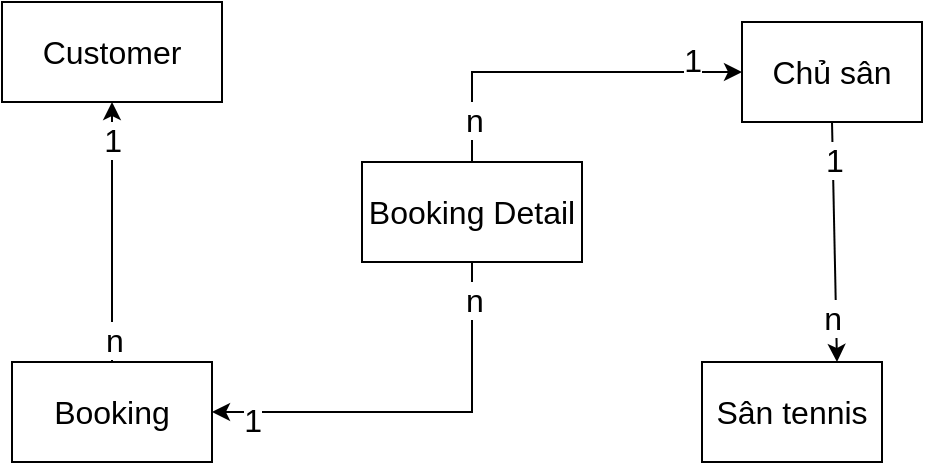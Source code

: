 <mxfile version="18.1.3" type="device" pages="3"><diagram id="C5RBs43oDa-KdzZeNtuy" name="ERD"><mxGraphModel dx="1422" dy="794" grid="1" gridSize="10" guides="1" tooltips="1" connect="1" arrows="1" fold="1" page="1" pageScale="1" pageWidth="827" pageHeight="1169" math="0" shadow="0"><root><mxCell id="WIyWlLk6GJQsqaUBKTNV-0"/><mxCell id="WIyWlLk6GJQsqaUBKTNV-1" parent="WIyWlLk6GJQsqaUBKTNV-0"/><mxCell id="2PuIVnwq2_Kb8rl6RkyV-0" value="Chủ sân" style="rounded=0;whiteSpace=wrap;html=1;fontSize=16;" parent="WIyWlLk6GJQsqaUBKTNV-1" vertex="1"><mxGeometry x="460" y="100" width="90" height="50" as="geometry"/></mxCell><mxCell id="2PuIVnwq2_Kb8rl6RkyV-2" value="Sân tennis" style="rounded=0;whiteSpace=wrap;html=1;fontSize=16;" parent="WIyWlLk6GJQsqaUBKTNV-1" vertex="1"><mxGeometry x="440" y="270" width="90" height="50" as="geometry"/></mxCell><mxCell id="2PuIVnwq2_Kb8rl6RkyV-3" value="Customer" style="rounded=0;whiteSpace=wrap;html=1;fontSize=16;" parent="WIyWlLk6GJQsqaUBKTNV-1" vertex="1"><mxGeometry x="90" y="90" width="110" height="50" as="geometry"/></mxCell><mxCell id="2PuIVnwq2_Kb8rl6RkyV-11" value="" style="endArrow=classic;html=1;rounded=0;fontSize=16;entryX=0.75;entryY=0;entryDx=0;entryDy=0;exitX=0.5;exitY=1;exitDx=0;exitDy=0;" parent="WIyWlLk6GJQsqaUBKTNV-1" source="2PuIVnwq2_Kb8rl6RkyV-0" target="2PuIVnwq2_Kb8rl6RkyV-2" edge="1"><mxGeometry relative="1" as="geometry"><mxPoint x="310" y="390" as="sourcePoint"/><mxPoint x="470" y="390" as="targetPoint"/></mxGeometry></mxCell><mxCell id="2PuIVnwq2_Kb8rl6RkyV-13" value="1" style="edgeLabel;resizable=0;html=1;align=left;verticalAlign=bottom;fontSize=16;" parent="2PuIVnwq2_Kb8rl6RkyV-11" connectable="0" vertex="1"><mxGeometry x="-1" relative="1" as="geometry"><mxPoint x="-5" y="30" as="offset"/></mxGeometry></mxCell><mxCell id="2PuIVnwq2_Kb8rl6RkyV-14" value="n" style="edgeLabel;resizable=0;html=1;align=right;verticalAlign=bottom;fontSize=16;" parent="2PuIVnwq2_Kb8rl6RkyV-11" connectable="0" vertex="1"><mxGeometry x="1" relative="1" as="geometry"><mxPoint x="3" y="-10" as="offset"/></mxGeometry></mxCell><mxCell id="2PuIVnwq2_Kb8rl6RkyV-20" value="Booking" style="rounded=0;whiteSpace=wrap;html=1;fontSize=16;" parent="WIyWlLk6GJQsqaUBKTNV-1" vertex="1"><mxGeometry x="95" y="270" width="100" height="50" as="geometry"/></mxCell><mxCell id="2PuIVnwq2_Kb8rl6RkyV-25" value="" style="endArrow=classic;html=1;rounded=0;fontSize=16;entryX=0.5;entryY=1;entryDx=0;entryDy=0;" parent="WIyWlLk6GJQsqaUBKTNV-1" source="2PuIVnwq2_Kb8rl6RkyV-20" target="2PuIVnwq2_Kb8rl6RkyV-3" edge="1"><mxGeometry relative="1" as="geometry"><mxPoint x="240" y="300" as="sourcePoint"/><mxPoint x="350" y="330" as="targetPoint"/></mxGeometry></mxCell><mxCell id="2PuIVnwq2_Kb8rl6RkyV-26" value="n" style="edgeLabel;resizable=0;html=1;align=left;verticalAlign=bottom;fontSize=16;" parent="2PuIVnwq2_Kb8rl6RkyV-25" connectable="0" vertex="1"><mxGeometry x="-1" relative="1" as="geometry"><mxPoint x="-5" as="offset"/></mxGeometry></mxCell><mxCell id="2PuIVnwq2_Kb8rl6RkyV-27" value="1" style="edgeLabel;resizable=0;html=1;align=right;verticalAlign=bottom;fontSize=16;" parent="2PuIVnwq2_Kb8rl6RkyV-25" connectable="0" vertex="1"><mxGeometry x="1" relative="1" as="geometry"><mxPoint x="5" y="30" as="offset"/></mxGeometry></mxCell><mxCell id="Oa53OJwSREoW2WM3tIyb-10" value="&lt;font style=&quot;font-size: 16px;&quot;&gt;Booking Detail&lt;/font&gt;" style="rounded=0;whiteSpace=wrap;html=1;strokeWidth=1;fontSize=16;" vertex="1" parent="WIyWlLk6GJQsqaUBKTNV-1"><mxGeometry x="270" y="170" width="110" height="50" as="geometry"/></mxCell><mxCell id="Oa53OJwSREoW2WM3tIyb-11" value="" style="endArrow=classic;html=1;rounded=0;fontSize=16;entryX=1;entryY=0.5;entryDx=0;entryDy=0;exitX=0.5;exitY=1;exitDx=0;exitDy=0;edgeStyle=orthogonalEdgeStyle;" edge="1" parent="WIyWlLk6GJQsqaUBKTNV-1" source="Oa53OJwSREoW2WM3tIyb-10" target="2PuIVnwq2_Kb8rl6RkyV-20"><mxGeometry relative="1" as="geometry"><mxPoint x="155" y="280" as="sourcePoint"/><mxPoint x="155" y="150" as="targetPoint"/></mxGeometry></mxCell><mxCell id="Oa53OJwSREoW2WM3tIyb-12" value="n" style="edgeLabel;resizable=0;html=1;align=left;verticalAlign=bottom;fontSize=16;" connectable="0" vertex="1" parent="Oa53OJwSREoW2WM3tIyb-11"><mxGeometry x="-1" relative="1" as="geometry"><mxPoint x="-5" y="30" as="offset"/></mxGeometry></mxCell><mxCell id="Oa53OJwSREoW2WM3tIyb-13" value="1" style="edgeLabel;resizable=0;html=1;align=right;verticalAlign=bottom;fontSize=16;" connectable="0" vertex="1" parent="Oa53OJwSREoW2WM3tIyb-11"><mxGeometry x="1" relative="1" as="geometry"><mxPoint x="25" y="15" as="offset"/></mxGeometry></mxCell><mxCell id="Oa53OJwSREoW2WM3tIyb-14" value="" style="endArrow=classic;html=1;rounded=0;fontSize=16;entryX=0;entryY=0.5;entryDx=0;entryDy=0;exitX=0.5;exitY=0;exitDx=0;exitDy=0;edgeStyle=orthogonalEdgeStyle;" edge="1" parent="WIyWlLk6GJQsqaUBKTNV-1" source="Oa53OJwSREoW2WM3tIyb-10" target="2PuIVnwq2_Kb8rl6RkyV-0"><mxGeometry relative="1" as="geometry"><mxPoint x="390" y="77.5" as="sourcePoint"/><mxPoint x="260" y="152.5" as="targetPoint"/></mxGeometry></mxCell><mxCell id="Oa53OJwSREoW2WM3tIyb-15" value="n" style="edgeLabel;resizable=0;html=1;align=left;verticalAlign=bottom;fontSize=16;" connectable="0" vertex="1" parent="Oa53OJwSREoW2WM3tIyb-14"><mxGeometry x="-1" relative="1" as="geometry"><mxPoint x="-5" y="-10" as="offset"/></mxGeometry></mxCell><mxCell id="Oa53OJwSREoW2WM3tIyb-16" value="1" style="edgeLabel;resizable=0;html=1;align=right;verticalAlign=bottom;fontSize=16;" connectable="0" vertex="1" parent="Oa53OJwSREoW2WM3tIyb-14"><mxGeometry x="1" relative="1" as="geometry"><mxPoint x="-20" y="5" as="offset"/></mxGeometry></mxCell></root></mxGraphModel></diagram><diagram id="2z8vm2CFwaN5a-4MTKaR" name="System Boundary"><mxGraphModel dx="1673" dy="934" grid="1" gridSize="10" guides="1" tooltips="1" connect="1" arrows="1" fold="1" page="1" pageScale="1" pageWidth="827" pageHeight="1169" math="0" shadow="0"><root><mxCell id="0"/><mxCell id="1" parent="0"/><mxCell id="UJW-gBjIxC0FnNtkPzUB-1" value="" style="rounded=0;whiteSpace=wrap;html=1;fontSize=16;" parent="1" vertex="1"><mxGeometry x="120" y="120" width="600" height="760" as="geometry"/></mxCell><mxCell id="UJW-gBjIxC0FnNtkPzUB-2" value="Authenticated" style="shape=umlActor;verticalLabelPosition=bottom;verticalAlign=top;html=1;outlineConnect=0;fontSize=16;" parent="1" vertex="1"><mxGeometry x="50" y="450" width="30" height="60" as="geometry"/></mxCell><mxCell id="UJW-gBjIxC0FnNtkPzUB-3" value="Guest" style="shape=umlActor;verticalLabelPosition=bottom;verticalAlign=top;html=1;outlineConnect=0;fontSize=16;" parent="1" vertex="1"><mxGeometry x="40" y="180" width="30" height="60" as="geometry"/></mxCell><mxCell id="UJW-gBjIxC0FnNtkPzUB-9" value="Tennis court owner" style="shape=umlActor;verticalLabelPosition=bottom;verticalAlign=top;html=1;outlineConnect=0;fontSize=16;" parent="1" vertex="1"><mxGeometry x="790" y="170" width="30" height="60" as="geometry"/></mxCell><mxCell id="UJW-gBjIxC0FnNtkPzUB-10" value="Admin&amp;nbsp;" style="shape=umlActor;verticalLabelPosition=bottom;verticalAlign=top;html=1;outlineConnect=0;fontSize=16;" parent="1" vertex="1"><mxGeometry x="770" y="730" width="30" height="60" as="geometry"/></mxCell><mxCell id="UJW-gBjIxC0FnNtkPzUB-11" value="System handler" style="shape=umlActor;verticalLabelPosition=bottom;verticalAlign=top;html=1;outlineConnect=0;fontSize=16;" parent="1" vertex="1"><mxGeometry x="760" y="400" width="30" height="60" as="geometry"/></mxCell><mxCell id="UJW-gBjIxC0FnNtkPzUB-14" value="" style="endArrow=classic;html=1;rounded=0;fontSize=16;exitX=0.5;exitY=0;exitDx=0;exitDy=0;exitPerimeter=0;" parent="1" source="UJW-gBjIxC0FnNtkPzUB-9" target="UJW-gBjIxC0FnNtkPzUB-2" edge="1"><mxGeometry width="50" height="50" relative="1" as="geometry"><mxPoint x="290" y="430" as="sourcePoint"/><mxPoint x="340" y="380" as="targetPoint"/><Array as="points"><mxPoint x="805" y="50"/><mxPoint x="55" y="50"/><mxPoint x="20" y="50"/><mxPoint x="20" y="150"/><mxPoint x="20" y="380"/><mxPoint x="20" y="440"/></Array></mxGeometry></mxCell><mxCell id="UJW-gBjIxC0FnNtkPzUB-16" value="Login" style="ellipse;whiteSpace=wrap;html=1;fontSize=16;" parent="1" vertex="1"><mxGeometry x="170" y="190" width="100" height="50" as="geometry"/></mxCell><mxCell id="UJW-gBjIxC0FnNtkPzUB-17" value="View list tennis court" style="ellipse;whiteSpace=wrap;html=1;fontSize=16;" parent="1" vertex="1"><mxGeometry x="147.5" y="310" width="130" height="60" as="geometry"/></mxCell><mxCell id="UJW-gBjIxC0FnNtkPzUB-18" value="Register" style="ellipse;whiteSpace=wrap;html=1;fontSize=16;" parent="1" vertex="1"><mxGeometry x="170" y="130" width="110" height="50" as="geometry"/></mxCell><mxCell id="UJW-gBjIxC0FnNtkPzUB-21" value="Logout" style="ellipse;whiteSpace=wrap;html=1;fontSize=16;" parent="1" vertex="1"><mxGeometry x="155" y="390" width="100" height="50" as="geometry"/></mxCell><mxCell id="UJW-gBjIxC0FnNtkPzUB-26" value="Customer" style="shape=umlActor;verticalLabelPosition=bottom;verticalAlign=top;html=1;outlineConnect=0;fontSize=16;" parent="1" vertex="1"><mxGeometry x="50" y="680" width="30" height="60" as="geometry"/></mxCell><mxCell id="UJW-gBjIxC0FnNtkPzUB-27" value="" style="endArrow=classic;html=1;rounded=0;fontSize=16;exitX=0.5;exitY=0;exitDx=0;exitDy=0;exitPerimeter=0;" parent="1" source="UJW-gBjIxC0FnNtkPzUB-26" target="UJW-gBjIxC0FnNtkPzUB-2" edge="1"><mxGeometry width="50" height="50" relative="1" as="geometry"><mxPoint x="460" y="770" as="sourcePoint"/><mxPoint x="510" y="720" as="targetPoint"/></mxGeometry></mxCell><mxCell id="UJW-gBjIxC0FnNtkPzUB-28" value="" style="endArrow=classic;html=1;rounded=0;fontSize=16;exitX=0;exitY=1;exitDx=0;exitDy=0;exitPerimeter=0;entryX=0;entryY=0.333;entryDx=0;entryDy=0;entryPerimeter=0;" parent="1" source="UJW-gBjIxC0FnNtkPzUB-10" target="UJW-gBjIxC0FnNtkPzUB-2" edge="1"><mxGeometry width="50" height="50" relative="1" as="geometry"><mxPoint x="460" y="570" as="sourcePoint"/><mxPoint x="510" y="520" as="targetPoint"/><Array as="points"><mxPoint x="770" y="920"/><mxPoint x="10" y="920"/><mxPoint x="10" y="500"/></Array></mxGeometry></mxCell><mxCell id="UJW-gBjIxC0FnNtkPzUB-29" value="" style="endArrow=classic;html=1;rounded=0;fontSize=16;exitX=0.5;exitY=0;exitDx=0;exitDy=0;exitPerimeter=0;" parent="1" source="UJW-gBjIxC0FnNtkPzUB-2" target="UJW-gBjIxC0FnNtkPzUB-3" edge="1"><mxGeometry width="50" height="50" relative="1" as="geometry"><mxPoint x="460" y="570" as="sourcePoint"/><mxPoint x="510" y="520" as="targetPoint"/></mxGeometry></mxCell><mxCell id="UJW-gBjIxC0FnNtkPzUB-30" value="View profile" style="ellipse;whiteSpace=wrap;html=1;fontSize=16;" parent="1" vertex="1"><mxGeometry x="170" y="460" width="120" height="60" as="geometry"/></mxCell><mxCell id="UJW-gBjIxC0FnNtkPzUB-33" value="Edit profile" style="ellipse;whiteSpace=wrap;html=1;fontSize=16;" parent="1" vertex="1"><mxGeometry x="320" y="460" width="120" height="60" as="geometry"/></mxCell><mxCell id="UJW-gBjIxC0FnNtkPzUB-35" value="" style="endArrow=open;html=1;rounded=0;fontSize=16;entryX=0;entryY=0.5;entryDx=0;entryDy=0;dashed=1;endFill=0;" parent="1" source="UJW-gBjIxC0FnNtkPzUB-30" target="UJW-gBjIxC0FnNtkPzUB-33" edge="1"><mxGeometry width="50" height="50" relative="1" as="geometry"><mxPoint x="460" y="570" as="sourcePoint"/><mxPoint x="510" y="520" as="targetPoint"/></mxGeometry></mxCell><mxCell id="UJW-gBjIxC0FnNtkPzUB-36" value="Booking tennis court" style="ellipse;whiteSpace=wrap;html=1;fontSize=16;" parent="1" vertex="1"><mxGeometry x="140" y="740" width="145" height="60" as="geometry"/></mxCell><mxCell id="UJW-gBjIxC0FnNtkPzUB-38" value="View notifications" style="ellipse;whiteSpace=wrap;html=1;fontSize=16;" parent="1" vertex="1"><mxGeometry x="165" y="530" width="170" height="60" as="geometry"/></mxCell><mxCell id="UJW-gBjIxC0FnNtkPzUB-39" value="View history booking" style="ellipse;whiteSpace=wrap;html=1;fontSize=16;" parent="1" vertex="1"><mxGeometry x="135" y="660" width="160" height="60" as="geometry"/></mxCell><mxCell id="UJW-gBjIxC0FnNtkPzUB-42" value="View booking detail" style="ellipse;whiteSpace=wrap;html=1;fontSize=16;" parent="1" vertex="1"><mxGeometry x="327.5" y="720" width="145" height="60" as="geometry"/></mxCell><mxCell id="UJW-gBjIxC0FnNtkPzUB-44" value="Cancel booking" style="ellipse;whiteSpace=wrap;html=1;fontSize=16;" parent="1" vertex="1"><mxGeometry x="155" y="810" width="145" height="60" as="geometry"/></mxCell><mxCell id="UJW-gBjIxC0FnNtkPzUB-48" value="Send notifications" style="ellipse;whiteSpace=wrap;html=1;fontSize=16;" parent="1" vertex="1"><mxGeometry x="497.5" y="430" width="170" height="60" as="geometry"/></mxCell><mxCell id="UJW-gBjIxC0FnNtkPzUB-49" value="" style="endArrow=none;html=1;rounded=0;fontSize=16;exitX=0;exitY=0.333;exitDx=0;exitDy=0;exitPerimeter=0;entryX=1;entryY=0.5;entryDx=0;entryDy=0;endFill=0;" parent="1" source="UJW-gBjIxC0FnNtkPzUB-11" target="UJW-gBjIxC0FnNtkPzUB-48" edge="1"><mxGeometry width="50" height="50" relative="1" as="geometry"><mxPoint x="460" y="570" as="sourcePoint"/><mxPoint x="510" y="520" as="targetPoint"/></mxGeometry></mxCell><mxCell id="UJW-gBjIxC0FnNtkPzUB-52" value="Add tennis court" style="ellipse;whiteSpace=wrap;html=1;fontSize=16;" parent="1" vertex="1"><mxGeometry x="550" y="130" width="110" height="50" as="geometry"/></mxCell><mxCell id="UJW-gBjIxC0FnNtkPzUB-53" value="Edit tennis court" style="ellipse;whiteSpace=wrap;html=1;fontSize=16;" parent="1" vertex="1"><mxGeometry x="405" y="160" width="110" height="50" as="geometry"/></mxCell><mxCell id="UJW-gBjIxC0FnNtkPzUB-54" value="Search tennis court" style="ellipse;whiteSpace=wrap;html=1;fontSize=16;" parent="1" vertex="1"><mxGeometry x="135" y="250" width="130" height="50" as="geometry"/></mxCell><mxCell id="UJW-gBjIxC0FnNtkPzUB-56" value="Cancel booking" style="ellipse;whiteSpace=wrap;html=1;fontSize=16;" parent="1" vertex="1"><mxGeometry x="320" y="225" width="145" height="60" as="geometry"/></mxCell><mxCell id="UJW-gBjIxC0FnNtkPzUB-57" value="" style="endArrow=none;html=1;rounded=0;fontSize=16;exitX=0;exitY=0.333;exitDx=0;exitDy=0;exitPerimeter=0;entryX=1;entryY=0.5;entryDx=0;entryDy=0;endFill=0;" parent="1" source="UJW-gBjIxC0FnNtkPzUB-9" target="UJW-gBjIxC0FnNtkPzUB-52" edge="1"><mxGeometry width="50" height="50" relative="1" as="geometry"><mxPoint x="460" y="520" as="sourcePoint"/><mxPoint x="510" y="470" as="targetPoint"/></mxGeometry></mxCell><mxCell id="UJW-gBjIxC0FnNtkPzUB-58" value="" style="endArrow=none;html=1;rounded=0;fontSize=16;entryX=1;entryY=0.5;entryDx=0;entryDy=0;endFill=0;" parent="1" target="UJW-gBjIxC0FnNtkPzUB-53" edge="1"><mxGeometry width="50" height="50" relative="1" as="geometry"><mxPoint x="790" y="190" as="sourcePoint"/><mxPoint x="510" y="470" as="targetPoint"/></mxGeometry></mxCell><mxCell id="UJW-gBjIxC0FnNtkPzUB-60" value="View list booking" style="ellipse;whiteSpace=wrap;html=1;fontSize=16;" parent="1" vertex="1"><mxGeometry x="515" y="225" width="110" height="50" as="geometry"/></mxCell><mxCell id="UJW-gBjIxC0FnNtkPzUB-61" value="" style="endArrow=none;html=1;rounded=0;fontSize=16;entryX=1;entryY=0.5;entryDx=0;entryDy=0;endFill=0;" parent="1" target="UJW-gBjIxC0FnNtkPzUB-60" edge="1"><mxGeometry width="50" height="50" relative="1" as="geometry"><mxPoint x="790" y="190" as="sourcePoint"/><mxPoint x="510" y="470" as="targetPoint"/></mxGeometry></mxCell><mxCell id="UJW-gBjIxC0FnNtkPzUB-62" value="" style="endArrow=open;html=1;rounded=0;fontSize=16;exitX=0;exitY=0.5;exitDx=0;exitDy=0;entryX=1;entryY=0.5;entryDx=0;entryDy=0;endFill=0;dashed=1;" parent="1" source="UJW-gBjIxC0FnNtkPzUB-60" target="UJW-gBjIxC0FnNtkPzUB-56" edge="1"><mxGeometry width="50" height="50" relative="1" as="geometry"><mxPoint x="460" y="520" as="sourcePoint"/><mxPoint x="510" y="470" as="targetPoint"/></mxGeometry></mxCell><mxCell id="UJW-gBjIxC0FnNtkPzUB-63" value="View report" style="ellipse;whiteSpace=wrap;html=1;fontSize=16;" parent="1" vertex="1"><mxGeometry x="335" y="310" width="130" height="50" as="geometry"/></mxCell><mxCell id="UJW-gBjIxC0FnNtkPzUB-64" value="" style="endArrow=none;html=1;rounded=0;fontSize=16;entryX=1;entryY=0.5;entryDx=0;entryDy=0;endFill=0;" parent="1" target="UJW-gBjIxC0FnNtkPzUB-63" edge="1"><mxGeometry width="50" height="50" relative="1" as="geometry"><mxPoint x="790" y="190" as="sourcePoint"/><mxPoint x="510" y="470" as="targetPoint"/></mxGeometry></mxCell><mxCell id="UJW-gBjIxC0FnNtkPzUB-65" value="View list user" style="ellipse;whiteSpace=wrap;html=1;fontSize=16;" parent="1" vertex="1"><mxGeometry x="515" y="630" width="145" height="60" as="geometry"/></mxCell><mxCell id="UJW-gBjIxC0FnNtkPzUB-66" value="View list tennis court" style="ellipse;whiteSpace=wrap;html=1;fontSize=16;" parent="1" vertex="1"><mxGeometry x="515" y="320" width="145" height="60" as="geometry"/></mxCell><mxCell id="UJW-gBjIxC0FnNtkPzUB-67" value="" style="endArrow=none;html=1;rounded=0;fontSize=16;entryX=1;entryY=0;entryDx=0;entryDy=0;endFill=0;" parent="1" target="UJW-gBjIxC0FnNtkPzUB-66" edge="1"><mxGeometry width="50" height="50" relative="1" as="geometry"><mxPoint x="790" y="190" as="sourcePoint"/><mxPoint x="475" y="345" as="targetPoint"/></mxGeometry></mxCell><mxCell id="UJW-gBjIxC0FnNtkPzUB-68" value="View list tennis court" style="ellipse;whiteSpace=wrap;html=1;fontSize=16;" parent="1" vertex="1"><mxGeometry x="540" y="720" width="145" height="60" as="geometry"/></mxCell><mxCell id="UJW-gBjIxC0FnNtkPzUB-69" value="" style="endArrow=none;html=1;rounded=0;fontSize=16;exitX=0;exitY=0.333;exitDx=0;exitDy=0;exitPerimeter=0;entryX=1;entryY=0.633;entryDx=0;entryDy=0;entryPerimeter=0;endFill=0;" parent="1" source="UJW-gBjIxC0FnNtkPzUB-10" target="UJW-gBjIxC0FnNtkPzUB-65" edge="1"><mxGeometry width="50" height="50" relative="1" as="geometry"><mxPoint x="460" y="800" as="sourcePoint"/><mxPoint x="510" y="750" as="targetPoint"/></mxGeometry></mxCell><mxCell id="UJW-gBjIxC0FnNtkPzUB-70" value="" style="endArrow=none;html=1;rounded=0;fontSize=16;entryX=0.986;entryY=0.633;entryDx=0;entryDy=0;entryPerimeter=0;endFill=0;" parent="1" target="UJW-gBjIxC0FnNtkPzUB-68" edge="1"><mxGeometry width="50" height="50" relative="1" as="geometry"><mxPoint x="770" y="750" as="sourcePoint"/><mxPoint x="665" y="707.98" as="targetPoint"/></mxGeometry></mxCell><mxCell id="UJW-gBjIxC0FnNtkPzUB-72" value="Ban account" style="ellipse;whiteSpace=wrap;html=1;fontSize=16;" parent="1" vertex="1"><mxGeometry x="500" y="510" width="145" height="60" as="geometry"/></mxCell><mxCell id="UJW-gBjIxC0FnNtkPzUB-74" value="" style="endArrow=open;html=1;rounded=0;fontSize=16;exitX=0.5;exitY=0;exitDx=0;exitDy=0;entryX=0.557;entryY=1.027;entryDx=0;entryDy=0;entryPerimeter=0;endFill=0;dashed=1;" parent="1" source="UJW-gBjIxC0FnNtkPzUB-65" target="UJW-gBjIxC0FnNtkPzUB-72" edge="1"><mxGeometry width="50" height="50" relative="1" as="geometry"><mxPoint x="360" y="510" as="sourcePoint"/><mxPoint x="410" y="460" as="targetPoint"/></mxGeometry></mxCell><mxCell id="UJW-gBjIxC0FnNtkPzUB-75" value="Edit tennis court" style="ellipse;whiteSpace=wrap;html=1;fontSize=16;" parent="1" vertex="1"><mxGeometry x="414" y="810" width="120" height="60" as="geometry"/></mxCell><mxCell id="UJW-gBjIxC0FnNtkPzUB-76" value="Edit account" style="ellipse;whiteSpace=wrap;html=1;fontSize=16;" parent="1" vertex="1"><mxGeometry x="335" y="600" width="120" height="60" as="geometry"/></mxCell><mxCell id="UJW-gBjIxC0FnNtkPzUB-77" value="" style="endArrow=open;html=1;rounded=0;fontSize=16;exitX=0;exitY=0;exitDx=0;exitDy=0;endFill=0;dashed=1;" parent="1" source="UJW-gBjIxC0FnNtkPzUB-65" target="UJW-gBjIxC0FnNtkPzUB-76" edge="1"><mxGeometry width="50" height="50" relative="1" as="geometry"><mxPoint x="360" y="510" as="sourcePoint"/><mxPoint x="410" y="460" as="targetPoint"/></mxGeometry></mxCell><mxCell id="bhuMH98jINKaRVox1JAM-11" value="" style="endArrow=none;endFill=0;endSize=12;html=1;rounded=0;fontSize=16;exitX=1;exitY=0.333;exitDx=0;exitDy=0;exitPerimeter=0;entryX=0;entryY=0.5;entryDx=0;entryDy=0;" edge="1" parent="1" source="UJW-gBjIxC0FnNtkPzUB-2" target="UJW-gBjIxC0FnNtkPzUB-38"><mxGeometry width="160" relative="1" as="geometry"><mxPoint x="70" y="471.21" as="sourcePoint"/><mxPoint x="179.896" y="539.997" as="targetPoint"/></mxGeometry></mxCell><mxCell id="bhuMH98jINKaRVox1JAM-12" value="" style="endArrow=none;endFill=0;endSize=12;html=1;rounded=0;fontSize=16;exitX=1;exitY=0.333;exitDx=0;exitDy=0;exitPerimeter=0;entryX=0;entryY=0.5;entryDx=0;entryDy=0;" edge="1" parent="1" target="UJW-gBjIxC0FnNtkPzUB-30"><mxGeometry width="160" relative="1" as="geometry"><mxPoint x="80" y="470" as="sourcePoint"/><mxPoint x="187.574" y="468.787" as="targetPoint"/></mxGeometry></mxCell><mxCell id="bhuMH98jINKaRVox1JAM-15" value="" style="endArrow=none;endFill=0;endSize=12;html=1;rounded=0;fontSize=16;exitX=1;exitY=0.333;exitDx=0;exitDy=0;exitPerimeter=0;" edge="1" parent="1"><mxGeometry width="160" relative="1" as="geometry"><mxPoint x="70" y="200" as="sourcePoint"/><mxPoint x="170.971" y="210.097" as="targetPoint"/></mxGeometry></mxCell><mxCell id="bhuMH98jINKaRVox1JAM-16" value="" style="endArrow=none;endFill=0;endSize=12;html=1;rounded=0;fontSize=16;exitX=1;exitY=0.333;exitDx=0;exitDy=0;exitPerimeter=0;entryX=0;entryY=0.5;entryDx=0;entryDy=0;" edge="1" parent="1"><mxGeometry width="160" relative="1" as="geometry"><mxPoint x="70" y="200" as="sourcePoint"/><mxPoint x="170" y="155" as="targetPoint"/></mxGeometry></mxCell><mxCell id="bhuMH98jINKaRVox1JAM-17" value="" style="endArrow=none;endFill=0;endSize=12;html=1;rounded=0;fontSize=16;exitX=1;exitY=0.333;exitDx=0;exitDy=0;exitPerimeter=0;entryX=0;entryY=0.5;entryDx=0;entryDy=0;" edge="1" parent="1" source="UJW-gBjIxC0FnNtkPzUB-3" target="UJW-gBjIxC0FnNtkPzUB-54"><mxGeometry width="160" relative="1" as="geometry"><mxPoint x="80" y="210" as="sourcePoint"/><mxPoint x="180.971" y="220.097" as="targetPoint"/></mxGeometry></mxCell><mxCell id="bhuMH98jINKaRVox1JAM-18" value="" style="endArrow=none;endFill=0;endSize=12;html=1;rounded=0;fontSize=16;exitX=1;exitY=0.333;exitDx=0;exitDy=0;exitPerimeter=0;entryX=0;entryY=0.5;entryDx=0;entryDy=0;" edge="1" parent="1" source="UJW-gBjIxC0FnNtkPzUB-3" target="UJW-gBjIxC0FnNtkPzUB-17"><mxGeometry width="160" relative="1" as="geometry"><mxPoint x="80" y="210" as="sourcePoint"/><mxPoint x="145" y="285" as="targetPoint"/></mxGeometry></mxCell><mxCell id="bhuMH98jINKaRVox1JAM-19" value="" style="endArrow=none;endFill=0;endSize=12;html=1;rounded=0;fontSize=16;exitX=1;exitY=0.333;exitDx=0;exitDy=0;exitPerimeter=0;entryX=0;entryY=0.5;entryDx=0;entryDy=0;" edge="1" parent="1" source="UJW-gBjIxC0FnNtkPzUB-26" target="UJW-gBjIxC0FnNtkPzUB-39"><mxGeometry width="160" relative="1" as="geometry"><mxPoint x="90" y="480" as="sourcePoint"/><mxPoint x="180" y="500" as="targetPoint"/></mxGeometry></mxCell><mxCell id="bhuMH98jINKaRVox1JAM-20" value="" style="endArrow=none;endFill=0;endSize=12;html=1;rounded=0;fontSize=16;exitX=1;exitY=0.333;exitDx=0;exitDy=0;exitPerimeter=0;entryX=0;entryY=0.5;entryDx=0;entryDy=0;" edge="1" parent="1" source="UJW-gBjIxC0FnNtkPzUB-26" target="UJW-gBjIxC0FnNtkPzUB-36"><mxGeometry width="160" relative="1" as="geometry"><mxPoint x="90" y="710" as="sourcePoint"/><mxPoint x="145" y="700" as="targetPoint"/></mxGeometry></mxCell><mxCell id="bhuMH98jINKaRVox1JAM-23" value="" style="endArrow=open;html=1;rounded=0;fontSize=16;exitX=0;exitY=1;exitDx=0;exitDy=0;endFill=0;dashed=1;" edge="1" parent="1" source="UJW-gBjIxC0FnNtkPzUB-42" target="UJW-gBjIxC0FnNtkPzUB-44"><mxGeometry width="50" height="50" relative="1" as="geometry"><mxPoint x="546.412" y="648.714" as="sourcePoint"/><mxPoint x="464.617" y="643.383" as="targetPoint"/></mxGeometry></mxCell><mxCell id="bhuMH98jINKaRVox1JAM-24" value="" style="endArrow=open;html=1;rounded=0;fontSize=16;exitX=1;exitY=0.5;exitDx=0;exitDy=0;endFill=0;dashed=1;entryX=0;entryY=0;entryDx=0;entryDy=0;" edge="1" parent="1" source="UJW-gBjIxC0FnNtkPzUB-39" target="UJW-gBjIxC0FnNtkPzUB-42"><mxGeometry width="50" height="50" relative="1" as="geometry"><mxPoint x="358.912" y="781.286" as="sourcePoint"/><mxPoint x="280.487" y="825.842" as="targetPoint"/></mxGeometry></mxCell><mxCell id="bhuMH98jINKaRVox1JAM-25" value="" style="endArrow=open;html=1;rounded=0;fontSize=16;exitX=0;exitY=1;exitDx=0;exitDy=0;endFill=0;dashed=1;entryX=1;entryY=0;entryDx=0;entryDy=0;" edge="1" parent="1" source="UJW-gBjIxC0FnNtkPzUB-68" target="UJW-gBjIxC0FnNtkPzUB-75"><mxGeometry width="50" height="50" relative="1" as="geometry"><mxPoint x="358.912" y="781.286" as="sourcePoint"/><mxPoint x="280.487" y="825.842" as="targetPoint"/></mxGeometry></mxCell></root></mxGraphModel></diagram><diagram id="xUAOEQLRYdGth8CyVpfJ" name="Entity Relationship"><mxGraphModel dx="1422" dy="794" grid="1" gridSize="10" guides="1" tooltips="1" connect="1" arrows="1" fold="1" page="1" pageScale="1" pageWidth="827" pageHeight="1169" math="0" shadow="0"><root><mxCell id="0"/><mxCell id="1" parent="0"/><mxCell id="BHKa18oJLD6kXE6wNdL4-1" value="" style="fontSize=12;html=1;endArrow=ERoneToMany;rounded=0;entryX=0.5;entryY=0;entryDx=0;entryDy=0;exitX=0.5;exitY=1;exitDx=0;exitDy=0;" edge="1" parent="1" source="BHKa18oJLD6kXE6wNdL4-24" target="BHKa18oJLD6kXE6wNdL4-31"><mxGeometry width="100" height="100" relative="1" as="geometry"><mxPoint x="710" y="130" as="sourcePoint"/><mxPoint x="710" y="180" as="targetPoint"/></mxGeometry></mxCell><mxCell id="BHKa18oJLD6kXE6wNdL4-2" value="CourtOwner" style="shape=table;startSize=30;container=1;collapsible=1;childLayout=tableLayout;fixedRows=1;rowLines=0;fontStyle=1;align=center;resizeLast=1;" vertex="1" parent="1"><mxGeometry x="50" y="345" width="180" height="240" as="geometry"/></mxCell><mxCell id="BHKa18oJLD6kXE6wNdL4-3" value="" style="shape=tableRow;horizontal=0;startSize=0;swimlaneHead=0;swimlaneBody=0;fillColor=none;collapsible=0;dropTarget=0;points=[[0,0.5],[1,0.5]];portConstraint=eastwest;top=0;left=0;right=0;bottom=1;" vertex="1" parent="BHKa18oJLD6kXE6wNdL4-2"><mxGeometry y="30" width="180" height="30" as="geometry"/></mxCell><mxCell id="BHKa18oJLD6kXE6wNdL4-4" value="PK" style="shape=partialRectangle;connectable=0;fillColor=none;top=0;left=0;bottom=0;right=0;fontStyle=1;overflow=hidden;" vertex="1" parent="BHKa18oJLD6kXE6wNdL4-3"><mxGeometry width="30" height="30" as="geometry"><mxRectangle width="30" height="30" as="alternateBounds"/></mxGeometry></mxCell><mxCell id="BHKa18oJLD6kXE6wNdL4-5" value="Id" style="shape=partialRectangle;connectable=0;fillColor=none;top=0;left=0;bottom=0;right=0;align=left;spacingLeft=6;fontStyle=5;overflow=hidden;" vertex="1" parent="BHKa18oJLD6kXE6wNdL4-3"><mxGeometry x="30" width="150" height="30" as="geometry"><mxRectangle width="150" height="30" as="alternateBounds"/></mxGeometry></mxCell><mxCell id="BHKa18oJLD6kXE6wNdL4-6" value="" style="shape=tableRow;horizontal=0;startSize=0;swimlaneHead=0;swimlaneBody=0;fillColor=none;collapsible=0;dropTarget=0;points=[[0,0.5],[1,0.5]];portConstraint=eastwest;top=0;left=0;right=0;bottom=0;" vertex="1" parent="BHKa18oJLD6kXE6wNdL4-2"><mxGeometry y="60" width="180" height="30" as="geometry"/></mxCell><mxCell id="BHKa18oJLD6kXE6wNdL4-7" value="" style="shape=partialRectangle;connectable=0;fillColor=none;top=0;left=0;bottom=0;right=0;editable=1;overflow=hidden;" vertex="1" parent="BHKa18oJLD6kXE6wNdL4-6"><mxGeometry width="30" height="30" as="geometry"><mxRectangle width="30" height="30" as="alternateBounds"/></mxGeometry></mxCell><mxCell id="BHKa18oJLD6kXE6wNdL4-8" value="Email" style="shape=partialRectangle;connectable=0;fillColor=none;top=0;left=0;bottom=0;right=0;align=left;spacingLeft=6;overflow=hidden;" vertex="1" parent="BHKa18oJLD6kXE6wNdL4-6"><mxGeometry x="30" width="150" height="30" as="geometry"><mxRectangle width="150" height="30" as="alternateBounds"/></mxGeometry></mxCell><mxCell id="BHKa18oJLD6kXE6wNdL4-9" value="" style="shape=tableRow;horizontal=0;startSize=0;swimlaneHead=0;swimlaneBody=0;fillColor=none;collapsible=0;dropTarget=0;points=[[0,0.5],[1,0.5]];portConstraint=eastwest;top=0;left=0;right=0;bottom=0;" vertex="1" parent="BHKa18oJLD6kXE6wNdL4-2"><mxGeometry y="90" width="180" height="30" as="geometry"/></mxCell><mxCell id="BHKa18oJLD6kXE6wNdL4-10" value="" style="shape=partialRectangle;connectable=0;fillColor=none;top=0;left=0;bottom=0;right=0;editable=1;overflow=hidden;" vertex="1" parent="BHKa18oJLD6kXE6wNdL4-9"><mxGeometry width="30" height="30" as="geometry"><mxRectangle width="30" height="30" as="alternateBounds"/></mxGeometry></mxCell><mxCell id="BHKa18oJLD6kXE6wNdL4-11" value="FullName" style="shape=partialRectangle;connectable=0;fillColor=none;top=0;left=0;bottom=0;right=0;align=left;spacingLeft=6;overflow=hidden;" vertex="1" parent="BHKa18oJLD6kXE6wNdL4-9"><mxGeometry x="30" width="150" height="30" as="geometry"><mxRectangle width="150" height="30" as="alternateBounds"/></mxGeometry></mxCell><mxCell id="BHKa18oJLD6kXE6wNdL4-12" value="" style="shape=tableRow;horizontal=0;startSize=0;swimlaneHead=0;swimlaneBody=0;fillColor=none;collapsible=0;dropTarget=0;points=[[0,0.5],[1,0.5]];portConstraint=eastwest;top=0;left=0;right=0;bottom=0;" vertex="1" parent="BHKa18oJLD6kXE6wNdL4-2"><mxGeometry y="120" width="180" height="30" as="geometry"/></mxCell><mxCell id="BHKa18oJLD6kXE6wNdL4-13" value="" style="shape=partialRectangle;connectable=0;fillColor=none;top=0;left=0;bottom=0;right=0;editable=1;overflow=hidden;" vertex="1" parent="BHKa18oJLD6kXE6wNdL4-12"><mxGeometry width="30" height="30" as="geometry"><mxRectangle width="30" height="30" as="alternateBounds"/></mxGeometry></mxCell><mxCell id="BHKa18oJLD6kXE6wNdL4-14" value="Phone" style="shape=partialRectangle;connectable=0;fillColor=none;top=0;left=0;bottom=0;right=0;align=left;spacingLeft=6;overflow=hidden;" vertex="1" parent="BHKa18oJLD6kXE6wNdL4-12"><mxGeometry x="30" width="150" height="30" as="geometry"><mxRectangle width="150" height="30" as="alternateBounds"/></mxGeometry></mxCell><mxCell id="BHKa18oJLD6kXE6wNdL4-15" value="" style="shape=tableRow;horizontal=0;startSize=0;swimlaneHead=0;swimlaneBody=0;fillColor=none;collapsible=0;dropTarget=0;points=[[0,0.5],[1,0.5]];portConstraint=eastwest;top=0;left=0;right=0;bottom=0;" vertex="1" parent="BHKa18oJLD6kXE6wNdL4-2"><mxGeometry y="150" width="180" height="30" as="geometry"/></mxCell><mxCell id="BHKa18oJLD6kXE6wNdL4-16" value="" style="shape=partialRectangle;connectable=0;fillColor=none;top=0;left=0;bottom=0;right=0;editable=1;overflow=hidden;" vertex="1" parent="BHKa18oJLD6kXE6wNdL4-15"><mxGeometry width="30" height="30" as="geometry"><mxRectangle width="30" height="30" as="alternateBounds"/></mxGeometry></mxCell><mxCell id="BHKa18oJLD6kXE6wNdL4-17" value="Dob" style="shape=partialRectangle;connectable=0;fillColor=none;top=0;left=0;bottom=0;right=0;align=left;spacingLeft=6;overflow=hidden;" vertex="1" parent="BHKa18oJLD6kXE6wNdL4-15"><mxGeometry x="30" width="150" height="30" as="geometry"><mxRectangle width="150" height="30" as="alternateBounds"/></mxGeometry></mxCell><mxCell id="BHKa18oJLD6kXE6wNdL4-18" value="" style="shape=tableRow;horizontal=0;startSize=0;swimlaneHead=0;swimlaneBody=0;fillColor=none;collapsible=0;dropTarget=0;points=[[0,0.5],[1,0.5]];portConstraint=eastwest;top=0;left=0;right=0;bottom=0;" vertex="1" parent="BHKa18oJLD6kXE6wNdL4-2"><mxGeometry y="180" width="180" height="30" as="geometry"/></mxCell><mxCell id="BHKa18oJLD6kXE6wNdL4-19" value="" style="shape=partialRectangle;connectable=0;fillColor=none;top=0;left=0;bottom=0;right=0;editable=1;overflow=hidden;" vertex="1" parent="BHKa18oJLD6kXE6wNdL4-18"><mxGeometry width="30" height="30" as="geometry"><mxRectangle width="30" height="30" as="alternateBounds"/></mxGeometry></mxCell><mxCell id="BHKa18oJLD6kXE6wNdL4-20" value="Gender" style="shape=partialRectangle;connectable=0;fillColor=none;top=0;left=0;bottom=0;right=0;align=left;spacingLeft=6;overflow=hidden;" vertex="1" parent="BHKa18oJLD6kXE6wNdL4-18"><mxGeometry x="30" width="150" height="30" as="geometry"><mxRectangle width="150" height="30" as="alternateBounds"/></mxGeometry></mxCell><mxCell id="BHKa18oJLD6kXE6wNdL4-21" value="" style="shape=tableRow;horizontal=0;startSize=0;swimlaneHead=0;swimlaneBody=0;fillColor=none;collapsible=0;dropTarget=0;points=[[0,0.5],[1,0.5]];portConstraint=eastwest;top=0;left=0;right=0;bottom=0;" vertex="1" parent="BHKa18oJLD6kXE6wNdL4-2"><mxGeometry y="210" width="180" height="30" as="geometry"/></mxCell><mxCell id="BHKa18oJLD6kXE6wNdL4-22" value="" style="shape=partialRectangle;connectable=0;fillColor=none;top=0;left=0;bottom=0;right=0;editable=1;overflow=hidden;" vertex="1" parent="BHKa18oJLD6kXE6wNdL4-21"><mxGeometry width="30" height="30" as="geometry"><mxRectangle width="30" height="30" as="alternateBounds"/></mxGeometry></mxCell><mxCell id="BHKa18oJLD6kXE6wNdL4-23" value="Address" style="shape=partialRectangle;connectable=0;fillColor=none;top=0;left=0;bottom=0;right=0;align=left;spacingLeft=6;overflow=hidden;" vertex="1" parent="BHKa18oJLD6kXE6wNdL4-21"><mxGeometry x="30" width="150" height="30" as="geometry"><mxRectangle width="150" height="30" as="alternateBounds"/></mxGeometry></mxCell><mxCell id="BHKa18oJLD6kXE6wNdL4-24" value="Role" style="shape=table;startSize=30;container=1;collapsible=1;childLayout=tableLayout;fixedRows=1;rowLines=0;fontStyle=1;align=center;resizeLast=1;" vertex="1" parent="1"><mxGeometry x="620" y="15" width="180" height="95" as="geometry"/></mxCell><mxCell id="BHKa18oJLD6kXE6wNdL4-25" value="" style="shape=tableRow;horizontal=0;startSize=0;swimlaneHead=0;swimlaneBody=0;fillColor=none;collapsible=0;dropTarget=0;points=[[0,0.5],[1,0.5]];portConstraint=eastwest;top=0;left=0;right=0;bottom=1;" vertex="1" parent="BHKa18oJLD6kXE6wNdL4-24"><mxGeometry y="30" width="180" height="30" as="geometry"/></mxCell><mxCell id="BHKa18oJLD6kXE6wNdL4-26" value="PK" style="shape=partialRectangle;connectable=0;fillColor=none;top=0;left=0;bottom=0;right=0;fontStyle=1;overflow=hidden;" vertex="1" parent="BHKa18oJLD6kXE6wNdL4-25"><mxGeometry width="30" height="30" as="geometry"><mxRectangle width="30" height="30" as="alternateBounds"/></mxGeometry></mxCell><mxCell id="BHKa18oJLD6kXE6wNdL4-27" value="Id" style="shape=partialRectangle;connectable=0;fillColor=none;top=0;left=0;bottom=0;right=0;align=left;spacingLeft=6;fontStyle=5;overflow=hidden;" vertex="1" parent="BHKa18oJLD6kXE6wNdL4-25"><mxGeometry x="30" width="150" height="30" as="geometry"><mxRectangle width="150" height="30" as="alternateBounds"/></mxGeometry></mxCell><mxCell id="BHKa18oJLD6kXE6wNdL4-28" value="" style="shape=tableRow;horizontal=0;startSize=0;swimlaneHead=0;swimlaneBody=0;fillColor=none;collapsible=0;dropTarget=0;points=[[0,0.5],[1,0.5]];portConstraint=eastwest;top=0;left=0;right=0;bottom=0;" vertex="1" parent="BHKa18oJLD6kXE6wNdL4-24"><mxGeometry y="60" width="180" height="30" as="geometry"/></mxCell><mxCell id="BHKa18oJLD6kXE6wNdL4-29" value="" style="shape=partialRectangle;connectable=0;fillColor=none;top=0;left=0;bottom=0;right=0;editable=1;overflow=hidden;" vertex="1" parent="BHKa18oJLD6kXE6wNdL4-28"><mxGeometry width="30" height="30" as="geometry"><mxRectangle width="30" height="30" as="alternateBounds"/></mxGeometry></mxCell><mxCell id="BHKa18oJLD6kXE6wNdL4-30" value="Name" style="shape=partialRectangle;connectable=0;fillColor=none;top=0;left=0;bottom=0;right=0;align=left;spacingLeft=6;overflow=hidden;" vertex="1" parent="BHKa18oJLD6kXE6wNdL4-28"><mxGeometry x="30" width="150" height="30" as="geometry"><mxRectangle width="150" height="30" as="alternateBounds"/></mxGeometry></mxCell><mxCell id="BHKa18oJLD6kXE6wNdL4-31" value="Account" style="shape=table;startSize=30;container=1;collapsible=1;childLayout=tableLayout;fixedRows=1;rowLines=0;fontStyle=1;align=center;resizeLast=1;" vertex="1" parent="1"><mxGeometry x="620" y="170" width="180" height="120" as="geometry"/></mxCell><mxCell id="BHKa18oJLD6kXE6wNdL4-32" value="" style="shape=tableRow;horizontal=0;startSize=0;swimlaneHead=0;swimlaneBody=0;fillColor=none;collapsible=0;dropTarget=0;points=[[0,0.5],[1,0.5]];portConstraint=eastwest;top=0;left=0;right=0;bottom=1;" vertex="1" parent="BHKa18oJLD6kXE6wNdL4-31"><mxGeometry y="30" width="180" height="30" as="geometry"/></mxCell><mxCell id="BHKa18oJLD6kXE6wNdL4-33" value="PK" style="shape=partialRectangle;connectable=0;fillColor=none;top=0;left=0;bottom=0;right=0;fontStyle=1;overflow=hidden;" vertex="1" parent="BHKa18oJLD6kXE6wNdL4-32"><mxGeometry width="30" height="30" as="geometry"><mxRectangle width="30" height="30" as="alternateBounds"/></mxGeometry></mxCell><mxCell id="BHKa18oJLD6kXE6wNdL4-34" value="Email" style="shape=partialRectangle;connectable=0;fillColor=none;top=0;left=0;bottom=0;right=0;align=left;spacingLeft=6;fontStyle=5;overflow=hidden;" vertex="1" parent="BHKa18oJLD6kXE6wNdL4-32"><mxGeometry x="30" width="150" height="30" as="geometry"><mxRectangle width="150" height="30" as="alternateBounds"/></mxGeometry></mxCell><mxCell id="BHKa18oJLD6kXE6wNdL4-35" value="" style="shape=tableRow;horizontal=0;startSize=0;swimlaneHead=0;swimlaneBody=0;fillColor=none;collapsible=0;dropTarget=0;points=[[0,0.5],[1,0.5]];portConstraint=eastwest;top=0;left=0;right=0;bottom=0;" vertex="1" parent="BHKa18oJLD6kXE6wNdL4-31"><mxGeometry y="60" width="180" height="30" as="geometry"/></mxCell><mxCell id="BHKa18oJLD6kXE6wNdL4-36" value="" style="shape=partialRectangle;connectable=0;fillColor=none;top=0;left=0;bottom=0;right=0;editable=1;overflow=hidden;" vertex="1" parent="BHKa18oJLD6kXE6wNdL4-35"><mxGeometry width="30" height="30" as="geometry"><mxRectangle width="30" height="30" as="alternateBounds"/></mxGeometry></mxCell><mxCell id="BHKa18oJLD6kXE6wNdL4-37" value="Password" style="shape=partialRectangle;connectable=0;fillColor=none;top=0;left=0;bottom=0;right=0;align=left;spacingLeft=6;overflow=hidden;" vertex="1" parent="BHKa18oJLD6kXE6wNdL4-35"><mxGeometry x="30" width="150" height="30" as="geometry"><mxRectangle width="150" height="30" as="alternateBounds"/></mxGeometry></mxCell><mxCell id="BHKa18oJLD6kXE6wNdL4-38" value="" style="shape=tableRow;horizontal=0;startSize=0;swimlaneHead=0;swimlaneBody=0;fillColor=none;collapsible=0;dropTarget=0;points=[[0,0.5],[1,0.5]];portConstraint=eastwest;top=0;left=0;right=0;bottom=0;" vertex="1" parent="BHKa18oJLD6kXE6wNdL4-31"><mxGeometry y="90" width="180" height="30" as="geometry"/></mxCell><mxCell id="BHKa18oJLD6kXE6wNdL4-39" value="FK" style="shape=partialRectangle;connectable=0;fillColor=none;top=0;left=0;bottom=0;right=0;editable=1;overflow=hidden;" vertex="1" parent="BHKa18oJLD6kXE6wNdL4-38"><mxGeometry width="30" height="30" as="geometry"><mxRectangle width="30" height="30" as="alternateBounds"/></mxGeometry></mxCell><mxCell id="BHKa18oJLD6kXE6wNdL4-40" value="RoleId" style="shape=partialRectangle;connectable=0;fillColor=none;top=0;left=0;bottom=0;right=0;align=left;spacingLeft=6;overflow=hidden;" vertex="1" parent="BHKa18oJLD6kXE6wNdL4-38"><mxGeometry x="30" width="150" height="30" as="geometry"><mxRectangle width="150" height="30" as="alternateBounds"/></mxGeometry></mxCell><mxCell id="BHKa18oJLD6kXE6wNdL4-41" value="Customer" style="shape=table;startSize=30;container=1;collapsible=1;childLayout=tableLayout;fixedRows=1;rowLines=0;fontStyle=1;align=center;resizeLast=1;" vertex="1" parent="1"><mxGeometry x="60" y="40" width="180" height="240" as="geometry"/></mxCell><mxCell id="BHKa18oJLD6kXE6wNdL4-42" value="" style="shape=tableRow;horizontal=0;startSize=0;swimlaneHead=0;swimlaneBody=0;fillColor=none;collapsible=0;dropTarget=0;points=[[0,0.5],[1,0.5]];portConstraint=eastwest;top=0;left=0;right=0;bottom=1;" vertex="1" parent="BHKa18oJLD6kXE6wNdL4-41"><mxGeometry y="30" width="180" height="30" as="geometry"/></mxCell><mxCell id="BHKa18oJLD6kXE6wNdL4-43" value="PK" style="shape=partialRectangle;connectable=0;fillColor=none;top=0;left=0;bottom=0;right=0;fontStyle=1;overflow=hidden;" vertex="1" parent="BHKa18oJLD6kXE6wNdL4-42"><mxGeometry width="30" height="30" as="geometry"><mxRectangle width="30" height="30" as="alternateBounds"/></mxGeometry></mxCell><mxCell id="BHKa18oJLD6kXE6wNdL4-44" value="Id" style="shape=partialRectangle;connectable=0;fillColor=none;top=0;left=0;bottom=0;right=0;align=left;spacingLeft=6;fontStyle=5;overflow=hidden;" vertex="1" parent="BHKa18oJLD6kXE6wNdL4-42"><mxGeometry x="30" width="150" height="30" as="geometry"><mxRectangle width="150" height="30" as="alternateBounds"/></mxGeometry></mxCell><mxCell id="BHKa18oJLD6kXE6wNdL4-45" value="" style="shape=tableRow;horizontal=0;startSize=0;swimlaneHead=0;swimlaneBody=0;fillColor=none;collapsible=0;dropTarget=0;points=[[0,0.5],[1,0.5]];portConstraint=eastwest;top=0;left=0;right=0;bottom=0;" vertex="1" parent="BHKa18oJLD6kXE6wNdL4-41"><mxGeometry y="60" width="180" height="30" as="geometry"/></mxCell><mxCell id="BHKa18oJLD6kXE6wNdL4-46" value="" style="shape=partialRectangle;connectable=0;fillColor=none;top=0;left=0;bottom=0;right=0;editable=1;overflow=hidden;" vertex="1" parent="BHKa18oJLD6kXE6wNdL4-45"><mxGeometry width="30" height="30" as="geometry"><mxRectangle width="30" height="30" as="alternateBounds"/></mxGeometry></mxCell><mxCell id="BHKa18oJLD6kXE6wNdL4-47" value="Email" style="shape=partialRectangle;connectable=0;fillColor=none;top=0;left=0;bottom=0;right=0;align=left;spacingLeft=6;overflow=hidden;" vertex="1" parent="BHKa18oJLD6kXE6wNdL4-45"><mxGeometry x="30" width="150" height="30" as="geometry"><mxRectangle width="150" height="30" as="alternateBounds"/></mxGeometry></mxCell><mxCell id="BHKa18oJLD6kXE6wNdL4-48" value="" style="shape=tableRow;horizontal=0;startSize=0;swimlaneHead=0;swimlaneBody=0;fillColor=none;collapsible=0;dropTarget=0;points=[[0,0.5],[1,0.5]];portConstraint=eastwest;top=0;left=0;right=0;bottom=0;" vertex="1" parent="BHKa18oJLD6kXE6wNdL4-41"><mxGeometry y="90" width="180" height="30" as="geometry"/></mxCell><mxCell id="BHKa18oJLD6kXE6wNdL4-49" value="" style="shape=partialRectangle;connectable=0;fillColor=none;top=0;left=0;bottom=0;right=0;editable=1;overflow=hidden;" vertex="1" parent="BHKa18oJLD6kXE6wNdL4-48"><mxGeometry width="30" height="30" as="geometry"><mxRectangle width="30" height="30" as="alternateBounds"/></mxGeometry></mxCell><mxCell id="BHKa18oJLD6kXE6wNdL4-50" value="FullName" style="shape=partialRectangle;connectable=0;fillColor=none;top=0;left=0;bottom=0;right=0;align=left;spacingLeft=6;overflow=hidden;" vertex="1" parent="BHKa18oJLD6kXE6wNdL4-48"><mxGeometry x="30" width="150" height="30" as="geometry"><mxRectangle width="150" height="30" as="alternateBounds"/></mxGeometry></mxCell><mxCell id="BHKa18oJLD6kXE6wNdL4-51" value="" style="shape=tableRow;horizontal=0;startSize=0;swimlaneHead=0;swimlaneBody=0;fillColor=none;collapsible=0;dropTarget=0;points=[[0,0.5],[1,0.5]];portConstraint=eastwest;top=0;left=0;right=0;bottom=0;" vertex="1" parent="BHKa18oJLD6kXE6wNdL4-41"><mxGeometry y="120" width="180" height="30" as="geometry"/></mxCell><mxCell id="BHKa18oJLD6kXE6wNdL4-52" value="" style="shape=partialRectangle;connectable=0;fillColor=none;top=0;left=0;bottom=0;right=0;editable=1;overflow=hidden;" vertex="1" parent="BHKa18oJLD6kXE6wNdL4-51"><mxGeometry width="30" height="30" as="geometry"><mxRectangle width="30" height="30" as="alternateBounds"/></mxGeometry></mxCell><mxCell id="BHKa18oJLD6kXE6wNdL4-53" value="Phone" style="shape=partialRectangle;connectable=0;fillColor=none;top=0;left=0;bottom=0;right=0;align=left;spacingLeft=6;overflow=hidden;" vertex="1" parent="BHKa18oJLD6kXE6wNdL4-51"><mxGeometry x="30" width="150" height="30" as="geometry"><mxRectangle width="150" height="30" as="alternateBounds"/></mxGeometry></mxCell><mxCell id="BHKa18oJLD6kXE6wNdL4-54" value="" style="shape=tableRow;horizontal=0;startSize=0;swimlaneHead=0;swimlaneBody=0;fillColor=none;collapsible=0;dropTarget=0;points=[[0,0.5],[1,0.5]];portConstraint=eastwest;top=0;left=0;right=0;bottom=0;" vertex="1" parent="BHKa18oJLD6kXE6wNdL4-41"><mxGeometry y="150" width="180" height="30" as="geometry"/></mxCell><mxCell id="BHKa18oJLD6kXE6wNdL4-55" value="" style="shape=partialRectangle;connectable=0;fillColor=none;top=0;left=0;bottom=0;right=0;editable=1;overflow=hidden;" vertex="1" parent="BHKa18oJLD6kXE6wNdL4-54"><mxGeometry width="30" height="30" as="geometry"><mxRectangle width="30" height="30" as="alternateBounds"/></mxGeometry></mxCell><mxCell id="BHKa18oJLD6kXE6wNdL4-56" value="Dob" style="shape=partialRectangle;connectable=0;fillColor=none;top=0;left=0;bottom=0;right=0;align=left;spacingLeft=6;overflow=hidden;" vertex="1" parent="BHKa18oJLD6kXE6wNdL4-54"><mxGeometry x="30" width="150" height="30" as="geometry"><mxRectangle width="150" height="30" as="alternateBounds"/></mxGeometry></mxCell><mxCell id="BHKa18oJLD6kXE6wNdL4-57" value="" style="shape=tableRow;horizontal=0;startSize=0;swimlaneHead=0;swimlaneBody=0;fillColor=none;collapsible=0;dropTarget=0;points=[[0,0.5],[1,0.5]];portConstraint=eastwest;top=0;left=0;right=0;bottom=0;" vertex="1" parent="BHKa18oJLD6kXE6wNdL4-41"><mxGeometry y="180" width="180" height="30" as="geometry"/></mxCell><mxCell id="BHKa18oJLD6kXE6wNdL4-58" value="" style="shape=partialRectangle;connectable=0;fillColor=none;top=0;left=0;bottom=0;right=0;editable=1;overflow=hidden;" vertex="1" parent="BHKa18oJLD6kXE6wNdL4-57"><mxGeometry width="30" height="30" as="geometry"><mxRectangle width="30" height="30" as="alternateBounds"/></mxGeometry></mxCell><mxCell id="BHKa18oJLD6kXE6wNdL4-59" value="Gender" style="shape=partialRectangle;connectable=0;fillColor=none;top=0;left=0;bottom=0;right=0;align=left;spacingLeft=6;overflow=hidden;" vertex="1" parent="BHKa18oJLD6kXE6wNdL4-57"><mxGeometry x="30" width="150" height="30" as="geometry"><mxRectangle width="150" height="30" as="alternateBounds"/></mxGeometry></mxCell><mxCell id="BHKa18oJLD6kXE6wNdL4-60" value="" style="shape=tableRow;horizontal=0;startSize=0;swimlaneHead=0;swimlaneBody=0;fillColor=none;collapsible=0;dropTarget=0;points=[[0,0.5],[1,0.5]];portConstraint=eastwest;top=0;left=0;right=0;bottom=0;" vertex="1" parent="BHKa18oJLD6kXE6wNdL4-41"><mxGeometry y="210" width="180" height="30" as="geometry"/></mxCell><mxCell id="BHKa18oJLD6kXE6wNdL4-61" value="" style="shape=partialRectangle;connectable=0;fillColor=none;top=0;left=0;bottom=0;right=0;editable=1;overflow=hidden;" vertex="1" parent="BHKa18oJLD6kXE6wNdL4-60"><mxGeometry width="30" height="30" as="geometry"><mxRectangle width="30" height="30" as="alternateBounds"/></mxGeometry></mxCell><mxCell id="BHKa18oJLD6kXE6wNdL4-62" value="Address" style="shape=partialRectangle;connectable=0;fillColor=none;top=0;left=0;bottom=0;right=0;align=left;spacingLeft=6;overflow=hidden;" vertex="1" parent="BHKa18oJLD6kXE6wNdL4-60"><mxGeometry x="30" width="150" height="30" as="geometry"><mxRectangle width="150" height="30" as="alternateBounds"/></mxGeometry></mxCell><mxCell id="BHKa18oJLD6kXE6wNdL4-63" value="TennisCourt" style="shape=table;startSize=30;container=1;collapsible=1;childLayout=tableLayout;fixedRows=1;rowLines=0;fontStyle=1;align=center;resizeLast=1;" vertex="1" parent="1"><mxGeometry x="310" y="495" width="180" height="180" as="geometry"/></mxCell><mxCell id="BHKa18oJLD6kXE6wNdL4-64" value="" style="shape=tableRow;horizontal=0;startSize=0;swimlaneHead=0;swimlaneBody=0;fillColor=none;collapsible=0;dropTarget=0;points=[[0,0.5],[1,0.5]];portConstraint=eastwest;top=0;left=0;right=0;bottom=1;" vertex="1" parent="BHKa18oJLD6kXE6wNdL4-63"><mxGeometry y="30" width="180" height="30" as="geometry"/></mxCell><mxCell id="BHKa18oJLD6kXE6wNdL4-65" value="PK" style="shape=partialRectangle;connectable=0;fillColor=none;top=0;left=0;bottom=0;right=0;fontStyle=1;overflow=hidden;" vertex="1" parent="BHKa18oJLD6kXE6wNdL4-64"><mxGeometry width="30" height="30" as="geometry"><mxRectangle width="30" height="30" as="alternateBounds"/></mxGeometry></mxCell><mxCell id="BHKa18oJLD6kXE6wNdL4-66" value="Id" style="shape=partialRectangle;connectable=0;fillColor=none;top=0;left=0;bottom=0;right=0;align=left;spacingLeft=6;fontStyle=5;overflow=hidden;" vertex="1" parent="BHKa18oJLD6kXE6wNdL4-64"><mxGeometry x="30" width="150" height="30" as="geometry"><mxRectangle width="150" height="30" as="alternateBounds"/></mxGeometry></mxCell><mxCell id="BHKa18oJLD6kXE6wNdL4-67" value="" style="shape=tableRow;horizontal=0;startSize=0;swimlaneHead=0;swimlaneBody=0;fillColor=none;collapsible=0;dropTarget=0;points=[[0,0.5],[1,0.5]];portConstraint=eastwest;top=0;left=0;right=0;bottom=0;" vertex="1" parent="BHKa18oJLD6kXE6wNdL4-63"><mxGeometry y="60" width="180" height="30" as="geometry"/></mxCell><mxCell id="BHKa18oJLD6kXE6wNdL4-68" value="" style="shape=partialRectangle;connectable=0;fillColor=none;top=0;left=0;bottom=0;right=0;editable=1;overflow=hidden;" vertex="1" parent="BHKa18oJLD6kXE6wNdL4-67"><mxGeometry width="30" height="30" as="geometry"><mxRectangle width="30" height="30" as="alternateBounds"/></mxGeometry></mxCell><mxCell id="BHKa18oJLD6kXE6wNdL4-69" value="Name" style="shape=partialRectangle;connectable=0;fillColor=none;top=0;left=0;bottom=0;right=0;align=left;spacingLeft=6;overflow=hidden;" vertex="1" parent="BHKa18oJLD6kXE6wNdL4-67"><mxGeometry x="30" width="150" height="30" as="geometry"><mxRectangle width="150" height="30" as="alternateBounds"/></mxGeometry></mxCell><mxCell id="BHKa18oJLD6kXE6wNdL4-70" value="" style="shape=tableRow;horizontal=0;startSize=0;swimlaneHead=0;swimlaneBody=0;fillColor=none;collapsible=0;dropTarget=0;points=[[0,0.5],[1,0.5]];portConstraint=eastwest;top=0;left=0;right=0;bottom=0;" vertex="1" parent="BHKa18oJLD6kXE6wNdL4-63"><mxGeometry y="90" width="180" height="30" as="geometry"/></mxCell><mxCell id="BHKa18oJLD6kXE6wNdL4-71" value="" style="shape=partialRectangle;connectable=0;fillColor=none;top=0;left=0;bottom=0;right=0;editable=1;overflow=hidden;" vertex="1" parent="BHKa18oJLD6kXE6wNdL4-70"><mxGeometry width="30" height="30" as="geometry"><mxRectangle width="30" height="30" as="alternateBounds"/></mxGeometry></mxCell><mxCell id="BHKa18oJLD6kXE6wNdL4-72" value="Address" style="shape=partialRectangle;connectable=0;fillColor=none;top=0;left=0;bottom=0;right=0;align=left;spacingLeft=6;overflow=hidden;" vertex="1" parent="BHKa18oJLD6kXE6wNdL4-70"><mxGeometry x="30" width="150" height="30" as="geometry"><mxRectangle width="150" height="30" as="alternateBounds"/></mxGeometry></mxCell><mxCell id="BHKa18oJLD6kXE6wNdL4-73" value="" style="shape=tableRow;horizontal=0;startSize=0;swimlaneHead=0;swimlaneBody=0;fillColor=none;collapsible=0;dropTarget=0;points=[[0,0.5],[1,0.5]];portConstraint=eastwest;top=0;left=0;right=0;bottom=0;" vertex="1" parent="BHKa18oJLD6kXE6wNdL4-63"><mxGeometry y="120" width="180" height="30" as="geometry"/></mxCell><mxCell id="BHKa18oJLD6kXE6wNdL4-74" value="" style="shape=partialRectangle;connectable=0;fillColor=none;top=0;left=0;bottom=0;right=0;editable=1;overflow=hidden;" vertex="1" parent="BHKa18oJLD6kXE6wNdL4-73"><mxGeometry width="30" height="30" as="geometry"><mxRectangle width="30" height="30" as="alternateBounds"/></mxGeometry></mxCell><mxCell id="BHKa18oJLD6kXE6wNdL4-75" value="Price" style="shape=partialRectangle;connectable=0;fillColor=none;top=0;left=0;bottom=0;right=0;align=left;spacingLeft=6;overflow=hidden;" vertex="1" parent="BHKa18oJLD6kXE6wNdL4-73"><mxGeometry x="30" width="150" height="30" as="geometry"><mxRectangle width="150" height="30" as="alternateBounds"/></mxGeometry></mxCell><mxCell id="BHKa18oJLD6kXE6wNdL4-76" value="" style="shape=tableRow;horizontal=0;startSize=0;swimlaneHead=0;swimlaneBody=0;fillColor=none;collapsible=0;dropTarget=0;points=[[0,0.5],[1,0.5]];portConstraint=eastwest;top=0;left=0;right=0;bottom=0;" vertex="1" parent="BHKa18oJLD6kXE6wNdL4-63"><mxGeometry y="150" width="180" height="30" as="geometry"/></mxCell><mxCell id="BHKa18oJLD6kXE6wNdL4-77" value="FK" style="shape=partialRectangle;connectable=0;fillColor=none;top=0;left=0;bottom=0;right=0;editable=1;overflow=hidden;" vertex="1" parent="BHKa18oJLD6kXE6wNdL4-76"><mxGeometry width="30" height="30" as="geometry"><mxRectangle width="30" height="30" as="alternateBounds"/></mxGeometry></mxCell><mxCell id="BHKa18oJLD6kXE6wNdL4-78" value="OwnerId" style="shape=partialRectangle;connectable=0;fillColor=none;top=0;left=0;bottom=0;right=0;align=left;spacingLeft=6;overflow=hidden;" vertex="1" parent="BHKa18oJLD6kXE6wNdL4-76"><mxGeometry x="30" width="150" height="30" as="geometry"><mxRectangle width="150" height="30" as="alternateBounds"/></mxGeometry></mxCell><mxCell id="BHKa18oJLD6kXE6wNdL4-79" value="Booking" style="shape=table;startSize=30;container=1;collapsible=1;childLayout=tableLayout;fixedRows=1;rowLines=0;fontStyle=1;align=center;resizeLast=1;" vertex="1" parent="1"><mxGeometry x="350" y="40" width="180" height="280" as="geometry"/></mxCell><mxCell id="BHKa18oJLD6kXE6wNdL4-80" value="" style="shape=tableRow;horizontal=0;startSize=0;swimlaneHead=0;swimlaneBody=0;fillColor=none;collapsible=0;dropTarget=0;points=[[0,0.5],[1,0.5]];portConstraint=eastwest;top=0;left=0;right=0;bottom=1;" vertex="1" parent="BHKa18oJLD6kXE6wNdL4-79"><mxGeometry y="30" width="180" height="30" as="geometry"/></mxCell><mxCell id="BHKa18oJLD6kXE6wNdL4-81" value="PK" style="shape=partialRectangle;connectable=0;fillColor=none;top=0;left=0;bottom=0;right=0;fontStyle=1;overflow=hidden;" vertex="1" parent="BHKa18oJLD6kXE6wNdL4-80"><mxGeometry width="30" height="30" as="geometry"><mxRectangle width="30" height="30" as="alternateBounds"/></mxGeometry></mxCell><mxCell id="BHKa18oJLD6kXE6wNdL4-82" value="Id" style="shape=partialRectangle;connectable=0;fillColor=none;top=0;left=0;bottom=0;right=0;align=left;spacingLeft=6;fontStyle=5;overflow=hidden;" vertex="1" parent="BHKa18oJLD6kXE6wNdL4-80"><mxGeometry x="30" width="150" height="30" as="geometry"><mxRectangle width="150" height="30" as="alternateBounds"/></mxGeometry></mxCell><mxCell id="BHKa18oJLD6kXE6wNdL4-83" value="" style="shape=tableRow;horizontal=0;startSize=0;swimlaneHead=0;swimlaneBody=0;fillColor=none;collapsible=0;dropTarget=0;points=[[0,0.5],[1,0.5]];portConstraint=eastwest;top=0;left=0;right=0;bottom=0;" vertex="1" parent="BHKa18oJLD6kXE6wNdL4-79"><mxGeometry y="60" width="180" height="30" as="geometry"/></mxCell><mxCell id="BHKa18oJLD6kXE6wNdL4-84" value="" style="shape=partialRectangle;connectable=0;fillColor=none;top=0;left=0;bottom=0;right=0;editable=1;overflow=hidden;" vertex="1" parent="BHKa18oJLD6kXE6wNdL4-83"><mxGeometry width="30" height="30" as="geometry"><mxRectangle width="30" height="30" as="alternateBounds"/></mxGeometry></mxCell><mxCell id="BHKa18oJLD6kXE6wNdL4-85" value="CustomerId" style="shape=partialRectangle;connectable=0;fillColor=none;top=0;left=0;bottom=0;right=0;align=left;spacingLeft=6;overflow=hidden;" vertex="1" parent="BHKa18oJLD6kXE6wNdL4-83"><mxGeometry x="30" width="150" height="30" as="geometry"><mxRectangle width="150" height="30" as="alternateBounds"/></mxGeometry></mxCell><mxCell id="BHKa18oJLD6kXE6wNdL4-86" value="" style="shape=tableRow;horizontal=0;startSize=0;swimlaneHead=0;swimlaneBody=0;fillColor=none;collapsible=0;dropTarget=0;points=[[0,0.5],[1,0.5]];portConstraint=eastwest;top=0;left=0;right=0;bottom=0;" vertex="1" parent="BHKa18oJLD6kXE6wNdL4-79"><mxGeometry y="90" width="180" height="30" as="geometry"/></mxCell><mxCell id="BHKa18oJLD6kXE6wNdL4-87" value="" style="shape=partialRectangle;connectable=0;fillColor=none;top=0;left=0;bottom=0;right=0;editable=1;overflow=hidden;" vertex="1" parent="BHKa18oJLD6kXE6wNdL4-86"><mxGeometry width="30" height="30" as="geometry"><mxRectangle width="30" height="30" as="alternateBounds"/></mxGeometry></mxCell><mxCell id="BHKa18oJLD6kXE6wNdL4-88" value="" style="shape=partialRectangle;connectable=0;fillColor=none;top=0;left=0;bottom=0;right=0;align=left;spacingLeft=6;overflow=hidden;" vertex="1" parent="BHKa18oJLD6kXE6wNdL4-86"><mxGeometry x="30" width="150" height="30" as="geometry"><mxRectangle width="150" height="30" as="alternateBounds"/></mxGeometry></mxCell><mxCell id="BHKa18oJLD6kXE6wNdL4-89" value="" style="shape=tableRow;horizontal=0;startSize=0;swimlaneHead=0;swimlaneBody=0;fillColor=none;collapsible=0;dropTarget=0;points=[[0,0.5],[1,0.5]];portConstraint=eastwest;top=0;left=0;right=0;bottom=0;" vertex="1" parent="BHKa18oJLD6kXE6wNdL4-79"><mxGeometry y="120" width="180" height="30" as="geometry"/></mxCell><mxCell id="BHKa18oJLD6kXE6wNdL4-90" value="" style="shape=partialRectangle;connectable=0;fillColor=none;top=0;left=0;bottom=0;right=0;editable=1;overflow=hidden;" vertex="1" parent="BHKa18oJLD6kXE6wNdL4-89"><mxGeometry width="30" height="30" as="geometry"><mxRectangle width="30" height="30" as="alternateBounds"/></mxGeometry></mxCell><mxCell id="BHKa18oJLD6kXE6wNdL4-91" value="" style="shape=partialRectangle;connectable=0;fillColor=none;top=0;left=0;bottom=0;right=0;align=left;spacingLeft=6;overflow=hidden;" vertex="1" parent="BHKa18oJLD6kXE6wNdL4-89"><mxGeometry x="30" width="150" height="30" as="geometry"><mxRectangle width="150" height="30" as="alternateBounds"/></mxGeometry></mxCell><mxCell id="BHKa18oJLD6kXE6wNdL4-92" value="" style="shape=tableRow;horizontal=0;startSize=0;swimlaneHead=0;swimlaneBody=0;fillColor=none;collapsible=0;dropTarget=0;points=[[0,0.5],[1,0.5]];portConstraint=eastwest;top=0;left=0;right=0;bottom=0;" vertex="1" parent="BHKa18oJLD6kXE6wNdL4-79"><mxGeometry y="150" width="180" height="30" as="geometry"/></mxCell><mxCell id="BHKa18oJLD6kXE6wNdL4-93" value="" style="shape=partialRectangle;connectable=0;fillColor=none;top=0;left=0;bottom=0;right=0;editable=1;overflow=hidden;" vertex="1" parent="BHKa18oJLD6kXE6wNdL4-92"><mxGeometry width="30" height="30" as="geometry"><mxRectangle width="30" height="30" as="alternateBounds"/></mxGeometry></mxCell><mxCell id="BHKa18oJLD6kXE6wNdL4-94" value="" style="shape=partialRectangle;connectable=0;fillColor=none;top=0;left=0;bottom=0;right=0;align=left;spacingLeft=6;overflow=hidden;" vertex="1" parent="BHKa18oJLD6kXE6wNdL4-92"><mxGeometry x="30" width="150" height="30" as="geometry"><mxRectangle width="150" height="30" as="alternateBounds"/></mxGeometry></mxCell><mxCell id="BHKa18oJLD6kXE6wNdL4-95" value="" style="shape=tableRow;horizontal=0;startSize=0;swimlaneHead=0;swimlaneBody=0;fillColor=none;collapsible=0;dropTarget=0;points=[[0,0.5],[1,0.5]];portConstraint=eastwest;top=0;left=0;right=0;bottom=0;" vertex="1" parent="BHKa18oJLD6kXE6wNdL4-79"><mxGeometry y="180" width="180" height="30" as="geometry"/></mxCell><mxCell id="BHKa18oJLD6kXE6wNdL4-96" value="" style="shape=partialRectangle;connectable=0;fillColor=none;top=0;left=0;bottom=0;right=0;editable=1;overflow=hidden;" vertex="1" parent="BHKa18oJLD6kXE6wNdL4-95"><mxGeometry width="30" height="30" as="geometry"><mxRectangle width="30" height="30" as="alternateBounds"/></mxGeometry></mxCell><mxCell id="BHKa18oJLD6kXE6wNdL4-97" value="" style="shape=partialRectangle;connectable=0;fillColor=none;top=0;left=0;bottom=0;right=0;align=left;spacingLeft=6;overflow=hidden;" vertex="1" parent="BHKa18oJLD6kXE6wNdL4-95"><mxGeometry x="30" width="150" height="30" as="geometry"><mxRectangle width="150" height="30" as="alternateBounds"/></mxGeometry></mxCell><mxCell id="BHKa18oJLD6kXE6wNdL4-98" value="" style="shape=tableRow;horizontal=0;startSize=0;swimlaneHead=0;swimlaneBody=0;fillColor=none;collapsible=0;dropTarget=0;points=[[0,0.5],[1,0.5]];portConstraint=eastwest;top=0;left=0;right=0;bottom=0;" vertex="1" parent="BHKa18oJLD6kXE6wNdL4-79"><mxGeometry y="210" width="180" height="30" as="geometry"/></mxCell><mxCell id="BHKa18oJLD6kXE6wNdL4-99" value="" style="shape=partialRectangle;connectable=0;fillColor=none;top=0;left=0;bottom=0;right=0;editable=1;overflow=hidden;" vertex="1" parent="BHKa18oJLD6kXE6wNdL4-98"><mxGeometry width="30" height="30" as="geometry"><mxRectangle width="30" height="30" as="alternateBounds"/></mxGeometry></mxCell><mxCell id="BHKa18oJLD6kXE6wNdL4-100" value="" style="shape=partialRectangle;connectable=0;fillColor=none;top=0;left=0;bottom=0;right=0;align=left;spacingLeft=6;overflow=hidden;" vertex="1" parent="BHKa18oJLD6kXE6wNdL4-98"><mxGeometry x="30" width="150" height="30" as="geometry"><mxRectangle width="150" height="30" as="alternateBounds"/></mxGeometry></mxCell><mxCell id="BHKa18oJLD6kXE6wNdL4-101" value="" style="shape=tableRow;horizontal=0;startSize=0;swimlaneHead=0;swimlaneBody=0;fillColor=none;collapsible=0;dropTarget=0;points=[[0,0.5],[1,0.5]];portConstraint=eastwest;top=0;left=0;right=0;bottom=0;" vertex="1" parent="BHKa18oJLD6kXE6wNdL4-79"><mxGeometry y="240" width="180" height="30" as="geometry"/></mxCell><mxCell id="BHKa18oJLD6kXE6wNdL4-102" value="FK" style="shape=partialRectangle;connectable=0;fillColor=none;top=0;left=0;bottom=0;right=0;editable=1;overflow=hidden;" vertex="1" parent="BHKa18oJLD6kXE6wNdL4-101"><mxGeometry width="30" height="30" as="geometry"><mxRectangle width="30" height="30" as="alternateBounds"/></mxGeometry></mxCell><mxCell id="BHKa18oJLD6kXE6wNdL4-103" value="CustomerId" style="shape=partialRectangle;connectable=0;fillColor=none;top=0;left=0;bottom=0;right=0;align=left;spacingLeft=6;overflow=hidden;" vertex="1" parent="BHKa18oJLD6kXE6wNdL4-101"><mxGeometry x="30" width="150" height="30" as="geometry"><mxRectangle width="150" height="30" as="alternateBounds"/></mxGeometry></mxCell><mxCell id="BHKa18oJLD6kXE6wNdL4-104" value="" style="edgeStyle=entityRelationEdgeStyle;fontSize=12;html=1;endArrow=ERoneToMany;rounded=0;exitX=1;exitY=0.5;exitDx=0;exitDy=0;entryX=0;entryY=0.5;entryDx=0;entryDy=0;" edge="1" parent="1" source="BHKa18oJLD6kXE6wNdL4-54" target="BHKa18oJLD6kXE6wNdL4-92"><mxGeometry width="100" height="100" relative="1" as="geometry"><mxPoint x="380" y="300" as="sourcePoint"/><mxPoint x="480" y="200" as="targetPoint"/></mxGeometry></mxCell><mxCell id="BHKa18oJLD6kXE6wNdL4-105" value="" style="fontSize=12;html=1;endArrow=ERoneToMany;rounded=0;exitX=1;exitY=0.5;exitDx=0;exitDy=0;entryX=0;entryY=0.5;entryDx=0;entryDy=0;" edge="1" parent="1" source="BHKa18oJLD6kXE6wNdL4-18" target="BHKa18oJLD6kXE6wNdL4-64"><mxGeometry width="100" height="100" relative="1" as="geometry"><mxPoint x="360" y="640" as="sourcePoint"/><mxPoint x="310" y="690" as="targetPoint"/></mxGeometry></mxCell><mxCell id="BHKa18oJLD6kXE6wNdL4-106" value="BookingDetail" style="shape=table;startSize=30;container=1;collapsible=1;childLayout=tableLayout;fixedRows=1;rowLines=0;fontStyle=1;align=center;resizeLast=1;" vertex="1" parent="1"><mxGeometry x="570" y="380" width="180" height="280" as="geometry"/></mxCell><mxCell id="BHKa18oJLD6kXE6wNdL4-107" value="" style="shape=tableRow;horizontal=0;startSize=0;swimlaneHead=0;swimlaneBody=0;fillColor=none;collapsible=0;dropTarget=0;points=[[0,0.5],[1,0.5]];portConstraint=eastwest;top=0;left=0;right=0;bottom=1;" vertex="1" parent="BHKa18oJLD6kXE6wNdL4-106"><mxGeometry y="30" width="180" height="30" as="geometry"/></mxCell><mxCell id="BHKa18oJLD6kXE6wNdL4-108" value="PK" style="shape=partialRectangle;connectable=0;fillColor=none;top=0;left=0;bottom=0;right=0;fontStyle=1;overflow=hidden;" vertex="1" parent="BHKa18oJLD6kXE6wNdL4-107"><mxGeometry width="30" height="30" as="geometry"><mxRectangle width="30" height="30" as="alternateBounds"/></mxGeometry></mxCell><mxCell id="BHKa18oJLD6kXE6wNdL4-109" value="UniqueID" style="shape=partialRectangle;connectable=0;fillColor=none;top=0;left=0;bottom=0;right=0;align=left;spacingLeft=6;fontStyle=5;overflow=hidden;" vertex="1" parent="BHKa18oJLD6kXE6wNdL4-107"><mxGeometry x="30" width="150" height="30" as="geometry"><mxRectangle width="150" height="30" as="alternateBounds"/></mxGeometry></mxCell><mxCell id="BHKa18oJLD6kXE6wNdL4-110" value="" style="shape=tableRow;horizontal=0;startSize=0;swimlaneHead=0;swimlaneBody=0;fillColor=none;collapsible=0;dropTarget=0;points=[[0,0.5],[1,0.5]];portConstraint=eastwest;top=0;left=0;right=0;bottom=0;" vertex="1" parent="BHKa18oJLD6kXE6wNdL4-106"><mxGeometry y="60" width="180" height="30" as="geometry"/></mxCell><mxCell id="BHKa18oJLD6kXE6wNdL4-111" value="" style="shape=partialRectangle;connectable=0;fillColor=none;top=0;left=0;bottom=0;right=0;editable=1;overflow=hidden;" vertex="1" parent="BHKa18oJLD6kXE6wNdL4-110"><mxGeometry width="30" height="30" as="geometry"><mxRectangle width="30" height="30" as="alternateBounds"/></mxGeometry></mxCell><mxCell id="BHKa18oJLD6kXE6wNdL4-112" value="BookingDate" style="shape=partialRectangle;connectable=0;fillColor=none;top=0;left=0;bottom=0;right=0;align=left;spacingLeft=6;overflow=hidden;" vertex="1" parent="BHKa18oJLD6kXE6wNdL4-110"><mxGeometry x="30" width="150" height="30" as="geometry"><mxRectangle width="150" height="30" as="alternateBounds"/></mxGeometry></mxCell><mxCell id="BHKa18oJLD6kXE6wNdL4-113" value="" style="shape=tableRow;horizontal=0;startSize=0;swimlaneHead=0;swimlaneBody=0;fillColor=none;collapsible=0;dropTarget=0;points=[[0,0.5],[1,0.5]];portConstraint=eastwest;top=0;left=0;right=0;bottom=0;" vertex="1" parent="BHKa18oJLD6kXE6wNdL4-106"><mxGeometry y="90" width="180" height="30" as="geometry"/></mxCell><mxCell id="BHKa18oJLD6kXE6wNdL4-114" value="" style="shape=partialRectangle;connectable=0;fillColor=none;top=0;left=0;bottom=0;right=0;editable=1;overflow=hidden;" vertex="1" parent="BHKa18oJLD6kXE6wNdL4-113"><mxGeometry width="30" height="30" as="geometry"><mxRectangle width="30" height="30" as="alternateBounds"/></mxGeometry></mxCell><mxCell id="BHKa18oJLD6kXE6wNdL4-115" value="BeginTime" style="shape=partialRectangle;connectable=0;fillColor=none;top=0;left=0;bottom=0;right=0;align=left;spacingLeft=6;overflow=hidden;" vertex="1" parent="BHKa18oJLD6kXE6wNdL4-113"><mxGeometry x="30" width="150" height="30" as="geometry"><mxRectangle width="150" height="30" as="alternateBounds"/></mxGeometry></mxCell><mxCell id="BHKa18oJLD6kXE6wNdL4-116" value="" style="shape=tableRow;horizontal=0;startSize=0;swimlaneHead=0;swimlaneBody=0;fillColor=none;collapsible=0;dropTarget=0;points=[[0,0.5],[1,0.5]];portConstraint=eastwest;top=0;left=0;right=0;bottom=0;" vertex="1" parent="BHKa18oJLD6kXE6wNdL4-106"><mxGeometry y="120" width="180" height="30" as="geometry"/></mxCell><mxCell id="BHKa18oJLD6kXE6wNdL4-117" value="" style="shape=partialRectangle;connectable=0;fillColor=none;top=0;left=0;bottom=0;right=0;editable=1;overflow=hidden;" vertex="1" parent="BHKa18oJLD6kXE6wNdL4-116"><mxGeometry width="30" height="30" as="geometry"><mxRectangle width="30" height="30" as="alternateBounds"/></mxGeometry></mxCell><mxCell id="BHKa18oJLD6kXE6wNdL4-118" value="EndTime" style="shape=partialRectangle;connectable=0;fillColor=none;top=0;left=0;bottom=0;right=0;align=left;spacingLeft=6;overflow=hidden;" vertex="1" parent="BHKa18oJLD6kXE6wNdL4-116"><mxGeometry x="30" width="150" height="30" as="geometry"><mxRectangle width="150" height="30" as="alternateBounds"/></mxGeometry></mxCell><mxCell id="BHKa18oJLD6kXE6wNdL4-119" value="" style="shape=tableRow;horizontal=0;startSize=0;swimlaneHead=0;swimlaneBody=0;fillColor=none;collapsible=0;dropTarget=0;points=[[0,0.5],[1,0.5]];portConstraint=eastwest;top=0;left=0;right=0;bottom=0;" vertex="1" parent="BHKa18oJLD6kXE6wNdL4-106"><mxGeometry y="150" width="180" height="30" as="geometry"/></mxCell><mxCell id="BHKa18oJLD6kXE6wNdL4-120" value="" style="shape=partialRectangle;connectable=0;fillColor=none;top=0;left=0;bottom=0;right=0;editable=1;overflow=hidden;" vertex="1" parent="BHKa18oJLD6kXE6wNdL4-119"><mxGeometry width="30" height="30" as="geometry"><mxRectangle width="30" height="30" as="alternateBounds"/></mxGeometry></mxCell><mxCell id="BHKa18oJLD6kXE6wNdL4-121" value="Price" style="shape=partialRectangle;connectable=0;fillColor=none;top=0;left=0;bottom=0;right=0;align=left;spacingLeft=6;overflow=hidden;" vertex="1" parent="BHKa18oJLD6kXE6wNdL4-119"><mxGeometry x="30" width="150" height="30" as="geometry"><mxRectangle width="150" height="30" as="alternateBounds"/></mxGeometry></mxCell><mxCell id="BHKa18oJLD6kXE6wNdL4-122" value="" style="shape=tableRow;horizontal=0;startSize=0;swimlaneHead=0;swimlaneBody=0;fillColor=none;collapsible=0;dropTarget=0;points=[[0,0.5],[1,0.5]];portConstraint=eastwest;top=0;left=0;right=0;bottom=0;" vertex="1" parent="BHKa18oJLD6kXE6wNdL4-106"><mxGeometry y="180" width="180" height="30" as="geometry"/></mxCell><mxCell id="BHKa18oJLD6kXE6wNdL4-123" value="" style="shape=partialRectangle;connectable=0;fillColor=none;top=0;left=0;bottom=0;right=0;editable=1;overflow=hidden;" vertex="1" parent="BHKa18oJLD6kXE6wNdL4-122"><mxGeometry width="30" height="30" as="geometry"><mxRectangle width="30" height="30" as="alternateBounds"/></mxGeometry></mxCell><mxCell id="BHKa18oJLD6kXE6wNdL4-124" value="Slot" style="shape=partialRectangle;connectable=0;fillColor=none;top=0;left=0;bottom=0;right=0;align=left;spacingLeft=6;overflow=hidden;" vertex="1" parent="BHKa18oJLD6kXE6wNdL4-122"><mxGeometry x="30" width="150" height="30" as="geometry"><mxRectangle width="150" height="30" as="alternateBounds"/></mxGeometry></mxCell><mxCell id="BHKa18oJLD6kXE6wNdL4-125" value="" style="shape=tableRow;horizontal=0;startSize=0;swimlaneHead=0;swimlaneBody=0;fillColor=none;collapsible=0;dropTarget=0;points=[[0,0.5],[1,0.5]];portConstraint=eastwest;top=0;left=0;right=0;bottom=0;" vertex="1" parent="BHKa18oJLD6kXE6wNdL4-106"><mxGeometry y="210" width="180" height="30" as="geometry"/></mxCell><mxCell id="BHKa18oJLD6kXE6wNdL4-126" value="FK" style="shape=partialRectangle;connectable=0;fillColor=none;top=0;left=0;bottom=0;right=0;editable=1;overflow=hidden;" vertex="1" parent="BHKa18oJLD6kXE6wNdL4-125"><mxGeometry width="30" height="30" as="geometry"><mxRectangle width="30" height="30" as="alternateBounds"/></mxGeometry></mxCell><mxCell id="BHKa18oJLD6kXE6wNdL4-127" value="CourtId" style="shape=partialRectangle;connectable=0;fillColor=none;top=0;left=0;bottom=0;right=0;align=left;spacingLeft=6;overflow=hidden;" vertex="1" parent="BHKa18oJLD6kXE6wNdL4-125"><mxGeometry x="30" width="150" height="30" as="geometry"><mxRectangle width="150" height="30" as="alternateBounds"/></mxGeometry></mxCell><mxCell id="BHKa18oJLD6kXE6wNdL4-128" value="" style="shape=tableRow;horizontal=0;startSize=0;swimlaneHead=0;swimlaneBody=0;fillColor=none;collapsible=0;dropTarget=0;points=[[0,0.5],[1,0.5]];portConstraint=eastwest;top=0;left=0;right=0;bottom=0;" vertex="1" parent="BHKa18oJLD6kXE6wNdL4-106"><mxGeometry y="240" width="180" height="30" as="geometry"/></mxCell><mxCell id="BHKa18oJLD6kXE6wNdL4-129" value="FK" style="shape=partialRectangle;connectable=0;fillColor=none;top=0;left=0;bottom=0;right=0;editable=1;overflow=hidden;" vertex="1" parent="BHKa18oJLD6kXE6wNdL4-128"><mxGeometry width="30" height="30" as="geometry"><mxRectangle width="30" height="30" as="alternateBounds"/></mxGeometry></mxCell><mxCell id="BHKa18oJLD6kXE6wNdL4-130" value="OwnerId" style="shape=partialRectangle;connectable=0;fillColor=none;top=0;left=0;bottom=0;right=0;align=left;spacingLeft=6;overflow=hidden;" vertex="1" parent="BHKa18oJLD6kXE6wNdL4-128"><mxGeometry x="30" width="150" height="30" as="geometry"><mxRectangle width="150" height="30" as="alternateBounds"/></mxGeometry></mxCell><mxCell id="BHKa18oJLD6kXE6wNdL4-131" value="BookingDate" style="shape=partialRectangle;connectable=0;fillColor=none;top=0;left=0;bottom=0;right=0;align=left;spacingLeft=6;overflow=hidden;" vertex="1" parent="1"><mxGeometry x="380" y="130" width="150" height="30" as="geometry"><mxRectangle width="150" height="30" as="alternateBounds"/></mxGeometry></mxCell><mxCell id="BHKa18oJLD6kXE6wNdL4-132" value="TimeStart" style="shape=partialRectangle;connectable=0;fillColor=none;top=0;left=0;bottom=0;right=0;align=left;spacingLeft=6;overflow=hidden;" vertex="1" parent="1"><mxGeometry x="380" y="160" width="150" height="30" as="geometry"><mxRectangle width="150" height="30" as="alternateBounds"/></mxGeometry></mxCell><mxCell id="BHKa18oJLD6kXE6wNdL4-133" value="TimeEnd" style="shape=partialRectangle;connectable=0;fillColor=none;top=0;left=0;bottom=0;right=0;align=left;spacingLeft=6;overflow=hidden;" vertex="1" parent="1"><mxGeometry x="380" y="190" width="150" height="30" as="geometry"><mxRectangle width="150" height="30" as="alternateBounds"/></mxGeometry></mxCell><mxCell id="BHKa18oJLD6kXE6wNdL4-134" value="Price" style="shape=partialRectangle;connectable=0;fillColor=none;top=0;left=0;bottom=0;right=0;align=left;spacingLeft=6;overflow=hidden;" vertex="1" parent="1"><mxGeometry x="380" y="220" width="150" height="30" as="geometry"><mxRectangle width="150" height="30" as="alternateBounds"/></mxGeometry></mxCell><mxCell id="BHKa18oJLD6kXE6wNdL4-135" value="Slot" style="shape=partialRectangle;connectable=0;fillColor=none;top=0;left=0;bottom=0;right=0;align=left;spacingLeft=6;overflow=hidden;" vertex="1" parent="1"><mxGeometry x="380" y="250" width="150" height="30" as="geometry"><mxRectangle width="150" height="30" as="alternateBounds"/></mxGeometry></mxCell><mxCell id="BHKa18oJLD6kXE6wNdL4-136" value="" style="fontSize=12;html=1;endArrow=ERoneToMany;rounded=0;exitX=1;exitY=0.5;exitDx=0;exitDy=0;entryX=0;entryY=0.5;entryDx=0;entryDy=0;" edge="1" parent="1" source="BHKa18oJLD6kXE6wNdL4-67" target="BHKa18oJLD6kXE6wNdL4-122"><mxGeometry width="100" height="100" relative="1" as="geometry"><mxPoint x="240" y="575" as="sourcePoint"/><mxPoint x="320" y="595" as="targetPoint"/></mxGeometry></mxCell><mxCell id="BHKa18oJLD6kXE6wNdL4-137" value="" style="edgeStyle=orthogonalEdgeStyle;fontSize=12;html=1;endArrow=ERoneToMany;rounded=0;exitX=0.5;exitY=1;exitDx=0;exitDy=0;entryX=0.25;entryY=0;entryDx=0;entryDy=0;" edge="1" parent="1" source="BHKa18oJLD6kXE6wNdL4-79" target="BHKa18oJLD6kXE6wNdL4-106"><mxGeometry width="100" height="100" relative="1" as="geometry"><mxPoint x="290" y="500" as="sourcePoint"/><mxPoint x="390" y="400" as="targetPoint"/></mxGeometry></mxCell><mxCell id="BHKa18oJLD6kXE6wNdL4-138" value="" style="edgeStyle=entityRelationEdgeStyle;fontSize=12;html=1;endArrow=ERoneToMany;rounded=0;entryX=0;entryY=0.5;entryDx=0;entryDy=0;exitX=1;exitY=0.5;exitDx=0;exitDy=0;" edge="1" parent="1" source="BHKa18oJLD6kXE6wNdL4-9" target="BHKa18oJLD6kXE6wNdL4-110"><mxGeometry width="100" height="100" relative="1" as="geometry"><mxPoint x="240" y="455" as="sourcePoint"/><mxPoint x="390" y="400" as="targetPoint"/></mxGeometry></mxCell></root></mxGraphModel></diagram></mxfile>